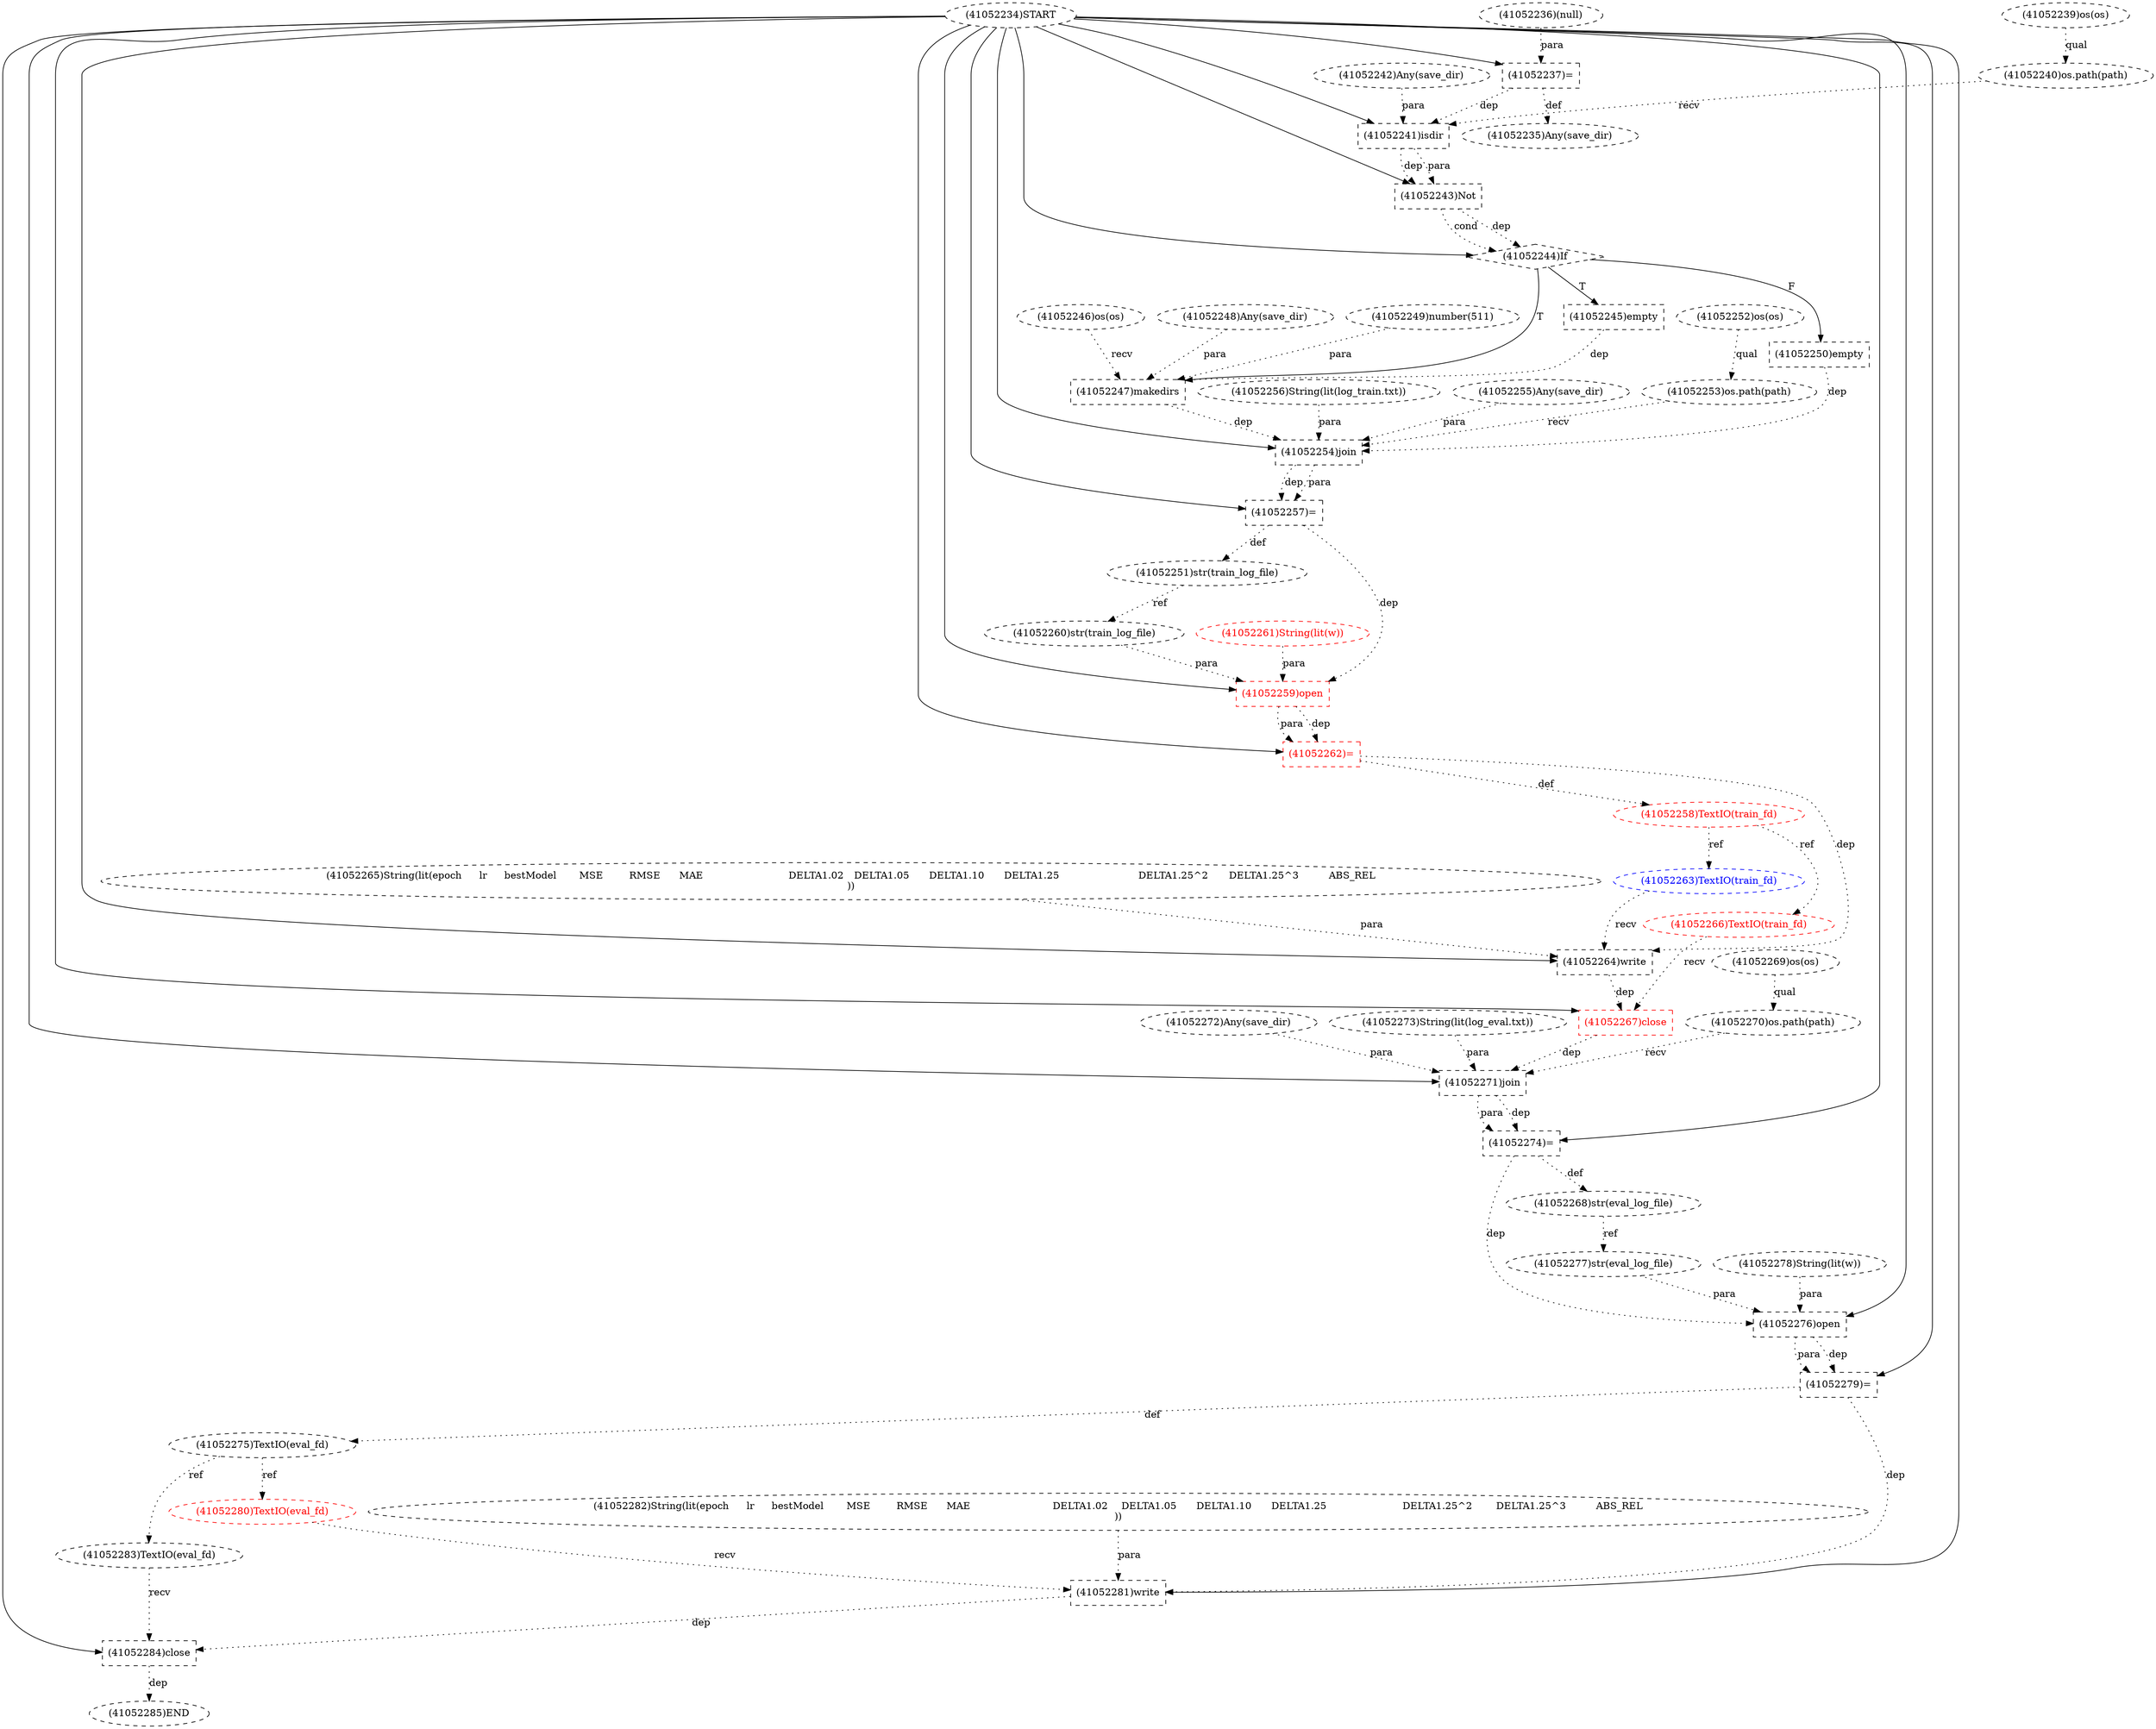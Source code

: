 digraph G {
1 [label="(41052264)write" shape=box style=dashed]
2 [label="(41052258)TextIO(train_fd)" shape=ellipse style=dashed color=red fontcolor=red]
3 [label="(41052244)If" shape=diamond style=dashed]
4 [label="(41052245)empty" shape=box style=dashed]
5 [label="(41052237)=" shape=box style=dashed]
6 [label="(41052260)str(train_log_file)" shape=ellipse style=dashed]
7 [label="(41052272)Any(save_dir)" shape=ellipse style=dashed]
8 [label="(41052277)str(eval_log_file)" shape=ellipse style=dashed]
9 [label="(41052250)empty" shape=box style=dashed]
10 [label="(41052257)=" shape=box style=dashed]
11 [label="(41052251)str(train_log_file)" shape=ellipse style=dashed]
12 [label="(41052276)open" shape=box style=dashed color=black fontcolor=black]
13 [label="(41052268)str(eval_log_file)" shape=ellipse style=dashed]
14 [label="(41052234)START" style=dashed]
15 [label="(41052278)String(lit(w))" shape=ellipse style=dashed color=black fontcolor=black]
16 [label="(41052239)os(os)" shape=ellipse style=dashed]
17 [label="(41052256)String(lit(log_train.txt))" shape=ellipse style=dashed]
18 [label="(41052235)Any(save_dir)" shape=ellipse style=dashed]
19 [label="(41052259)open" shape=box style=dashed color=red fontcolor=red]
20 [label="(41052263)TextIO(train_fd)" shape=ellipse style=dashed color=blue fontcolor=blue]
21 [label="(41052247)makedirs" shape=box style=dashed]
22 [label="(41052274)=" shape=box style=dashed]
23 [label="(41052255)Any(save_dir)" shape=ellipse style=dashed]
24 [label="(41052279)=" shape=box style=dashed color=black fontcolor=black]
25 [label="(41052246)os(os)" shape=ellipse style=dashed]
26 [label="(41052281)write" shape=box style=dashed]
27 [label="(41052273)String(lit(log_eval.txt))" shape=ellipse style=dashed]
28 [label="(41052262)=" shape=box style=dashed color=red fontcolor=red]
29 [label="(41052282)String(lit(epoch	 lr	 bestModel	 MSE	 RMSE	 MAE	                   DELTA1.02	 DELTA1.05	 DELTA1.10	 DELTA1.25	                   DELTA1.25^2	 DELTA1.25^3	 ABS_REL
))" shape=ellipse style=dashed]
30 [label="(41052252)os(os)" shape=ellipse style=dashed]
31 [label="(41052266)TextIO(train_fd)" shape=ellipse style=dashed color=red fontcolor=red]
32 [label="(41052280)TextIO(eval_fd)" shape=ellipse style=dashed color=red fontcolor=red]
33 [label="(41052283)TextIO(eval_fd)" shape=ellipse style=dashed color=black fontcolor=black]
34 [label="(41052241)isdir" shape=box style=dashed]
35 [label="(41052270)os.path(path)" shape=ellipse style=dashed]
36 [label="(41052240)os.path(path)" shape=ellipse style=dashed]
37 [label="(41052284)close" shape=box style=dashed color=black fontcolor=black]
38 [label="(41052248)Any(save_dir)" shape=ellipse style=dashed]
39 [label="(41052243)Not" shape=box style=dashed]
40 [label="(41052249)number(511)" shape=ellipse style=dashed]
41 [label="(41052285)END" style=dashed]
42 [label="(41052236)(null)" shape=ellipse style=dashed]
43 [label="(41052267)close" shape=box style=dashed color=red fontcolor=red]
44 [label="(41052254)join" shape=box style=dashed]
45 [label="(41052261)String(lit(w))" shape=ellipse style=dashed color=red fontcolor=red]
46 [label="(41052269)os(os)" shape=ellipse style=dashed]
47 [label="(41052242)Any(save_dir)" shape=ellipse style=dashed]
48 [label="(41052253)os.path(path)" shape=ellipse style=dashed]
49 [label="(41052271)join" shape=box style=dashed]
50 [label="(41052265)String(lit(epoch	 lr	 bestModel	 MSE	 RMSE	 MAE	                    DELTA1.02	 DELTA1.05	 DELTA1.10	 DELTA1.25	                    DELTA1.25^2	 DELTA1.25^3	 ABS_REL
))" shape=ellipse style=dashed]
51 [label="(41052275)TextIO(eval_fd)" shape=ellipse style=dashed color=black fontcolor=black]
14 -> 1 [label="" style=solid];
20 -> 1 [label="recv" style=dotted];
50 -> 1 [label="para" style=dotted];
28 -> 1 [label="dep" style=dotted];
28 -> 2 [label="def" style=dotted];
14 -> 3 [label="" style=solid];
39 -> 3 [label="dep" style=dotted];
39 -> 3 [label="cond" style=dotted];
3 -> 4 [label="T"];
14 -> 5 [label="" style=solid];
42 -> 5 [label="para" style=dotted];
11 -> 6 [label="ref" style=dotted];
13 -> 8 [label="ref" style=dotted];
3 -> 9 [label="F"];
14 -> 10 [label="" style=solid];
44 -> 10 [label="dep" style=dotted];
44 -> 10 [label="para" style=dotted];
10 -> 11 [label="def" style=dotted];
14 -> 12 [label="" style=solid];
8 -> 12 [label="para" style=dotted];
15 -> 12 [label="para" style=dotted];
22 -> 12 [label="dep" style=dotted];
22 -> 13 [label="def" style=dotted];
5 -> 18 [label="def" style=dotted];
14 -> 19 [label="" style=solid];
6 -> 19 [label="para" style=dotted];
45 -> 19 [label="para" style=dotted];
10 -> 19 [label="dep" style=dotted];
2 -> 20 [label="ref" style=dotted];
3 -> 21 [label="T"];
25 -> 21 [label="recv" style=dotted];
38 -> 21 [label="para" style=dotted];
40 -> 21 [label="para" style=dotted];
4 -> 21 [label="dep" style=dotted];
14 -> 22 [label="" style=solid];
49 -> 22 [label="dep" style=dotted];
49 -> 22 [label="para" style=dotted];
14 -> 24 [label="" style=solid];
12 -> 24 [label="dep" style=dotted];
12 -> 24 [label="para" style=dotted];
14 -> 26 [label="" style=solid];
32 -> 26 [label="recv" style=dotted];
29 -> 26 [label="para" style=dotted];
24 -> 26 [label="dep" style=dotted];
14 -> 28 [label="" style=solid];
19 -> 28 [label="dep" style=dotted];
19 -> 28 [label="para" style=dotted];
2 -> 31 [label="ref" style=dotted];
51 -> 32 [label="ref" style=dotted];
51 -> 33 [label="ref" style=dotted];
14 -> 34 [label="" style=solid];
36 -> 34 [label="recv" style=dotted];
47 -> 34 [label="para" style=dotted];
5 -> 34 [label="dep" style=dotted];
46 -> 35 [label="qual" style=dotted];
16 -> 36 [label="qual" style=dotted];
14 -> 37 [label="" style=solid];
33 -> 37 [label="recv" style=dotted];
26 -> 37 [label="dep" style=dotted];
14 -> 39 [label="" style=solid];
34 -> 39 [label="dep" style=dotted];
34 -> 39 [label="para" style=dotted];
37 -> 41 [label="dep" style=dotted];
14 -> 43 [label="" style=solid];
31 -> 43 [label="recv" style=dotted];
1 -> 43 [label="dep" style=dotted];
14 -> 44 [label="" style=solid];
48 -> 44 [label="recv" style=dotted];
23 -> 44 [label="para" style=dotted];
17 -> 44 [label="para" style=dotted];
21 -> 44 [label="dep" style=dotted];
9 -> 44 [label="dep" style=dotted];
30 -> 48 [label="qual" style=dotted];
14 -> 49 [label="" style=solid];
35 -> 49 [label="recv" style=dotted];
7 -> 49 [label="para" style=dotted];
27 -> 49 [label="para" style=dotted];
43 -> 49 [label="dep" style=dotted];
24 -> 51 [label="def" style=dotted];
}
